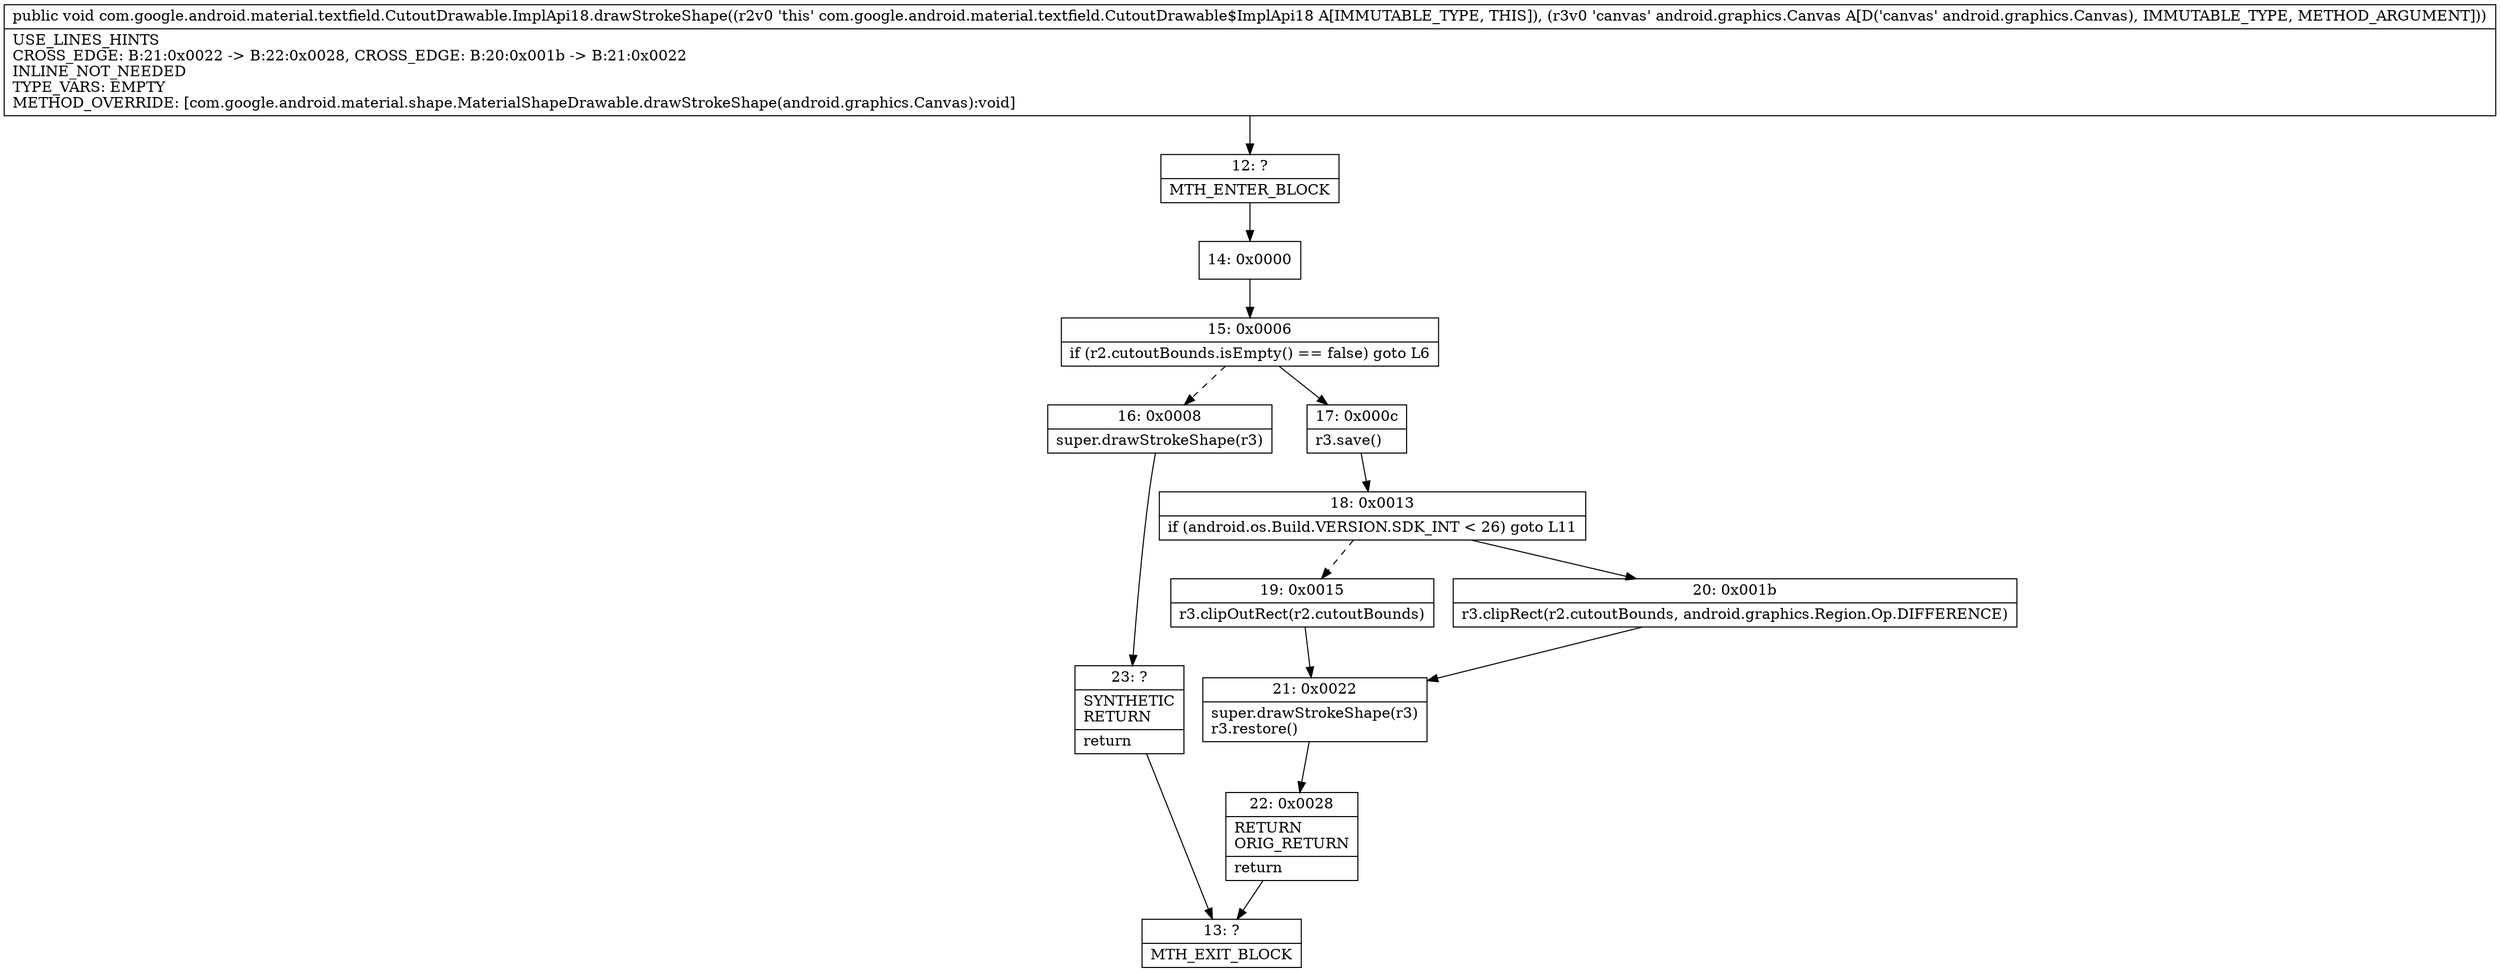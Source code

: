 digraph "CFG forcom.google.android.material.textfield.CutoutDrawable.ImplApi18.drawStrokeShape(Landroid\/graphics\/Canvas;)V" {
Node_12 [shape=record,label="{12\:\ ?|MTH_ENTER_BLOCK\l}"];
Node_14 [shape=record,label="{14\:\ 0x0000}"];
Node_15 [shape=record,label="{15\:\ 0x0006|if (r2.cutoutBounds.isEmpty() == false) goto L6\l}"];
Node_16 [shape=record,label="{16\:\ 0x0008|super.drawStrokeShape(r3)\l}"];
Node_23 [shape=record,label="{23\:\ ?|SYNTHETIC\lRETURN\l|return\l}"];
Node_13 [shape=record,label="{13\:\ ?|MTH_EXIT_BLOCK\l}"];
Node_17 [shape=record,label="{17\:\ 0x000c|r3.save()\l}"];
Node_18 [shape=record,label="{18\:\ 0x0013|if (android.os.Build.VERSION.SDK_INT \< 26) goto L11\l}"];
Node_19 [shape=record,label="{19\:\ 0x0015|r3.clipOutRect(r2.cutoutBounds)\l}"];
Node_21 [shape=record,label="{21\:\ 0x0022|super.drawStrokeShape(r3)\lr3.restore()\l}"];
Node_22 [shape=record,label="{22\:\ 0x0028|RETURN\lORIG_RETURN\l|return\l}"];
Node_20 [shape=record,label="{20\:\ 0x001b|r3.clipRect(r2.cutoutBounds, android.graphics.Region.Op.DIFFERENCE)\l}"];
MethodNode[shape=record,label="{public void com.google.android.material.textfield.CutoutDrawable.ImplApi18.drawStrokeShape((r2v0 'this' com.google.android.material.textfield.CutoutDrawable$ImplApi18 A[IMMUTABLE_TYPE, THIS]), (r3v0 'canvas' android.graphics.Canvas A[D('canvas' android.graphics.Canvas), IMMUTABLE_TYPE, METHOD_ARGUMENT]))  | USE_LINES_HINTS\lCROSS_EDGE: B:21:0x0022 \-\> B:22:0x0028, CROSS_EDGE: B:20:0x001b \-\> B:21:0x0022\lINLINE_NOT_NEEDED\lTYPE_VARS: EMPTY\lMETHOD_OVERRIDE: [com.google.android.material.shape.MaterialShapeDrawable.drawStrokeShape(android.graphics.Canvas):void]\l}"];
MethodNode -> Node_12;Node_12 -> Node_14;
Node_14 -> Node_15;
Node_15 -> Node_16[style=dashed];
Node_15 -> Node_17;
Node_16 -> Node_23;
Node_23 -> Node_13;
Node_17 -> Node_18;
Node_18 -> Node_19[style=dashed];
Node_18 -> Node_20;
Node_19 -> Node_21;
Node_21 -> Node_22;
Node_22 -> Node_13;
Node_20 -> Node_21;
}


